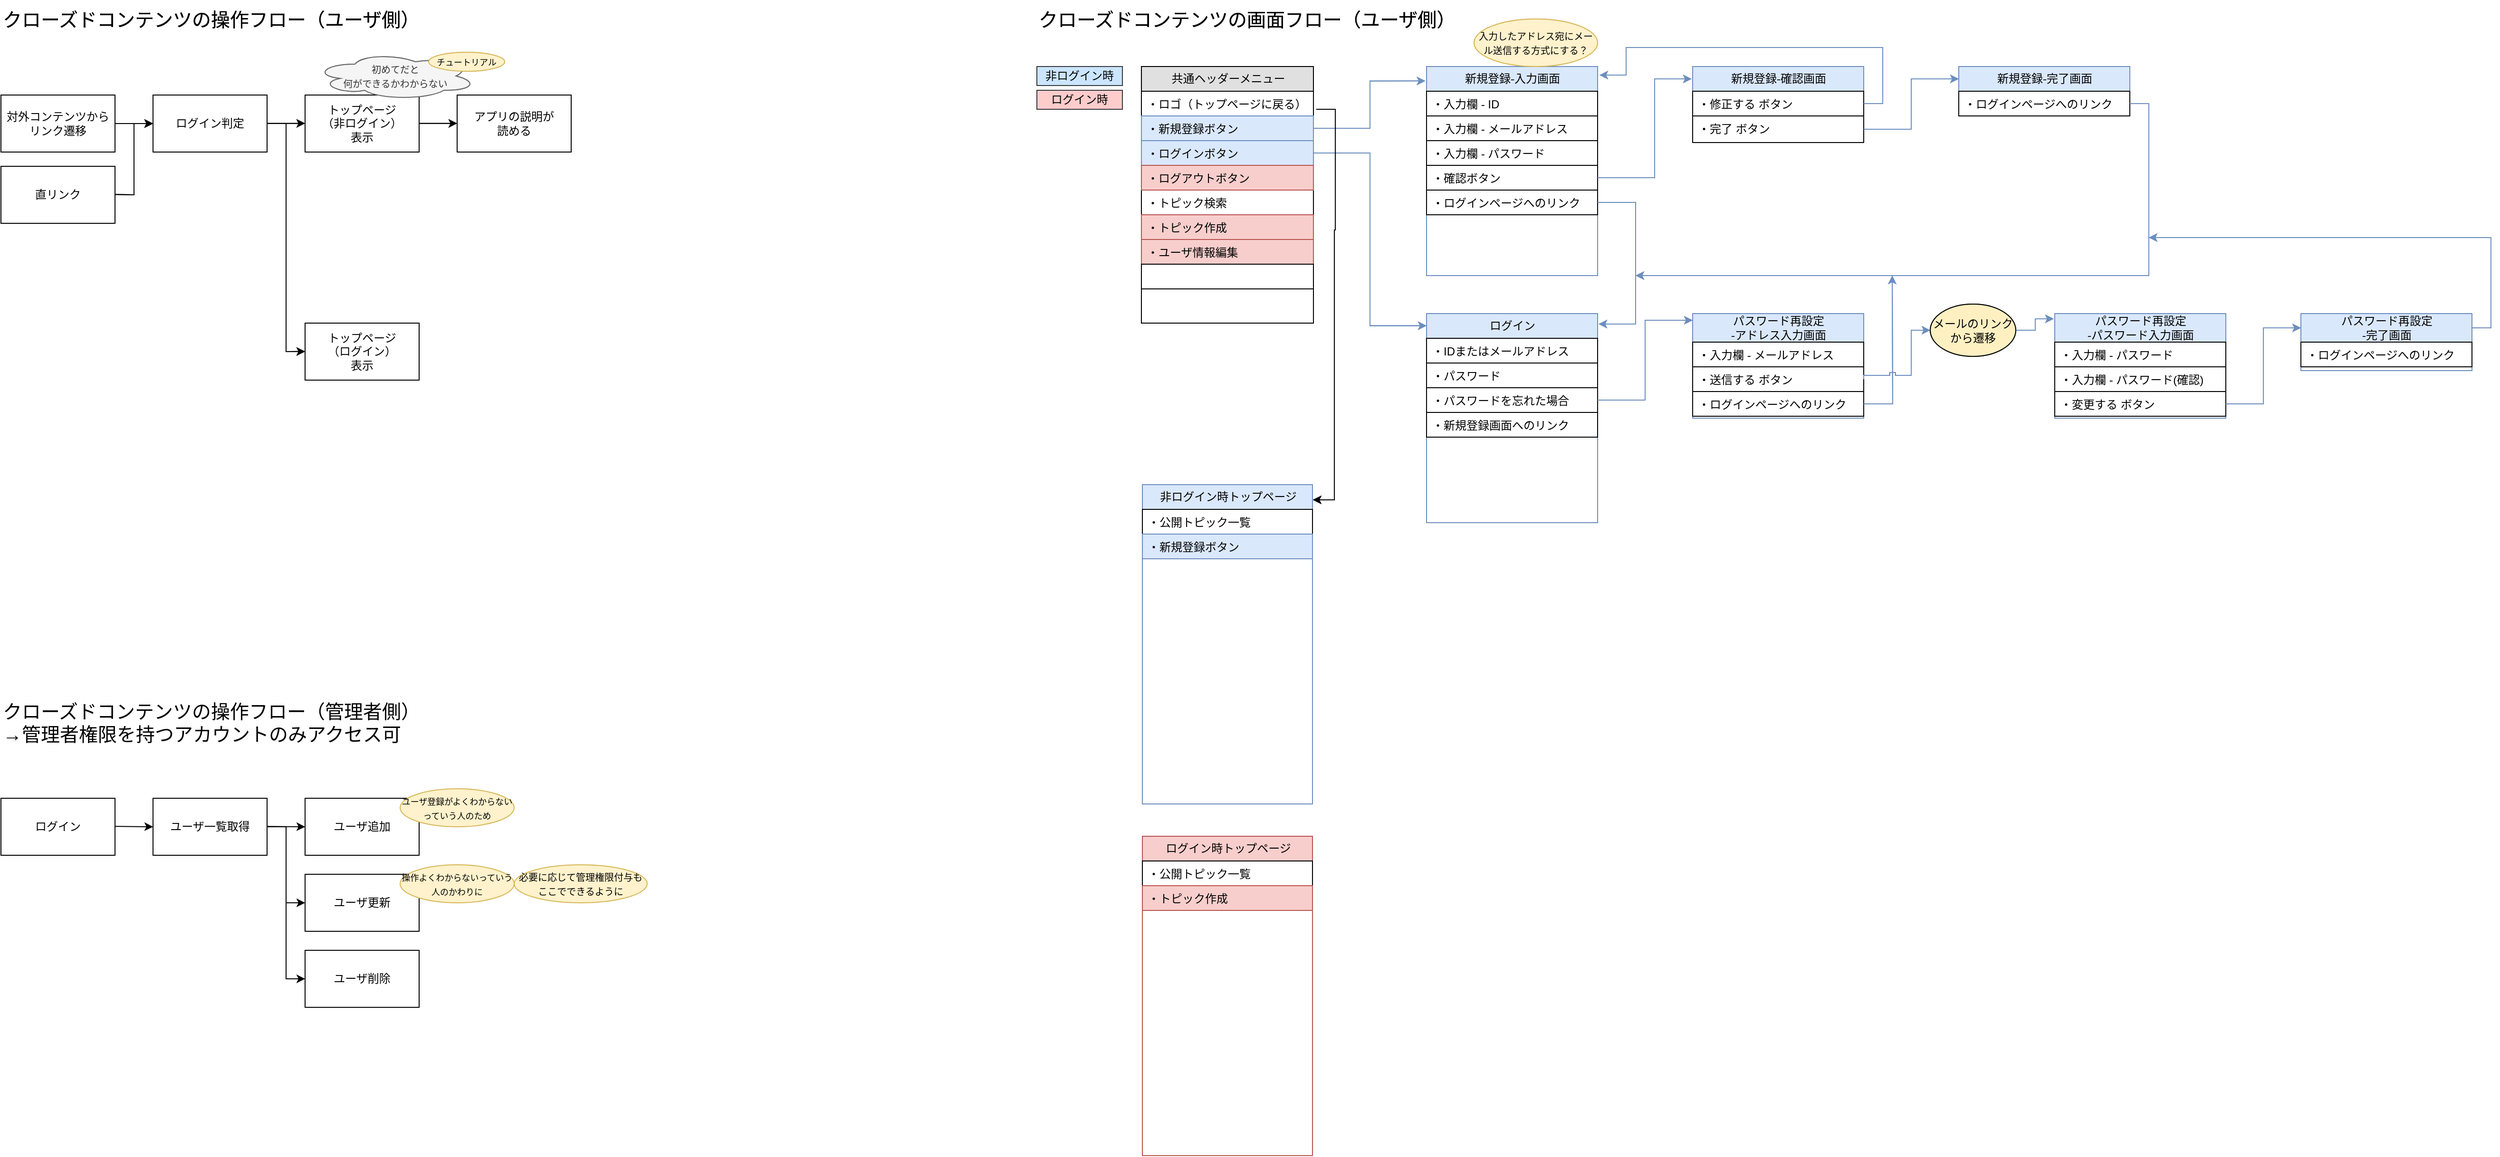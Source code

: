 <mxfile>
    <diagram name="Page-1" id="b520641d-4fe3-3701-9064-5fc419738815">
        <mxGraphModel dx="1559" dy="789" grid="1" gridSize="10" guides="1" tooltips="1" connect="1" arrows="1" fold="1" page="1" pageScale="1" pageWidth="1100" pageHeight="850" background="none" math="0" shadow="0">
            <root>
                <mxCell id="0"/>
                <mxCell id="1" parent="0"/>
                <mxCell id="164" value="共通ヘッダーメニュー" style="swimlane;html=1;fontStyle=0;childLayout=stackLayout;horizontal=1;startSize=26;fillColor=#e0e0e0;horizontalStack=0;resizeParent=1;resizeLast=0;collapsible=1;marginBottom=0;swimlaneFillColor=#ffffff;align=center;rounded=0;shadow=0;comic=0;labelBackgroundColor=none;strokeWidth=1;fontFamily=Verdana;fontSize=12" vertex="1" parent="1">
                    <mxGeometry x="1230" y="110" width="181" height="270" as="geometry"/>
                </mxCell>
                <mxCell id="165" value="・ロゴ（トップページに戻る）" style="text;html=1;strokeColor=default;fillColor=none;spacingLeft=4;spacingRight=4;whiteSpace=wrap;overflow=hidden;rotatable=0;points=[[0,0.5],[1,0.5]];portConstraint=eastwest;" vertex="1" parent="164">
                    <mxGeometry y="26" width="181" height="26" as="geometry"/>
                </mxCell>
                <mxCell id="166" value="・新規登録ボタン" style="text;html=1;strokeColor=#6c8ebf;fillColor=#dae8fc;spacingLeft=4;spacingRight=4;whiteSpace=wrap;overflow=hidden;rotatable=0;points=[[0,0.5],[1,0.5]];portConstraint=eastwest;" vertex="1" parent="164">
                    <mxGeometry y="52" width="181" height="26" as="geometry"/>
                </mxCell>
                <mxCell id="167" value="・ログインボタン" style="text;html=1;strokeColor=#6c8ebf;fillColor=#dae8fc;spacingLeft=4;spacingRight=4;whiteSpace=wrap;overflow=hidden;rotatable=0;points=[[0,0.5],[1,0.5]];portConstraint=eastwest;" vertex="1" parent="164">
                    <mxGeometry y="78" width="181" height="26" as="geometry"/>
                </mxCell>
                <mxCell id="168" value="・ログアウトボタン" style="text;html=1;strokeColor=#b85450;fillColor=#f8cecc;spacingLeft=4;spacingRight=4;whiteSpace=wrap;overflow=hidden;rotatable=0;points=[[0,0.5],[1,0.5]];portConstraint=eastwest;" vertex="1" parent="164">
                    <mxGeometry y="104" width="181" height="26" as="geometry"/>
                </mxCell>
                <mxCell id="169" value="・トピック検索" style="text;html=1;spacingLeft=4;spacingRight=4;whiteSpace=wrap;overflow=hidden;rotatable=0;points=[[0,0.5],[1,0.5]];portConstraint=eastwest;" vertex="1" parent="164">
                    <mxGeometry y="130" width="181" height="26" as="geometry"/>
                </mxCell>
                <mxCell id="170" value="・トピック作成" style="text;html=1;strokeColor=#b85450;fillColor=#f8cecc;spacingLeft=4;spacingRight=4;whiteSpace=wrap;overflow=hidden;rotatable=0;points=[[0,0.5],[1,0.5]];portConstraint=eastwest;" vertex="1" parent="164">
                    <mxGeometry y="156" width="181" height="26" as="geometry"/>
                </mxCell>
                <mxCell id="171" value="・ユーザ情報編集" style="text;html=1;strokeColor=#b85450;fillColor=#f8cecc;spacingLeft=4;spacingRight=4;whiteSpace=wrap;overflow=hidden;rotatable=0;points=[[0,0.5],[1,0.5]];portConstraint=eastwest;" vertex="1" parent="164">
                    <mxGeometry y="182" width="181" height="26" as="geometry"/>
                </mxCell>
                <mxCell id="172" value="" style="text;html=1;strokeColor=default;fillColor=none;spacingLeft=4;spacingRight=4;whiteSpace=wrap;overflow=hidden;rotatable=0;points=[[0,0.5],[1,0.5]];portConstraint=eastwest;" vertex="1" parent="164">
                    <mxGeometry y="208" width="181" height="26" as="geometry"/>
                </mxCell>
                <mxCell id="173" value="&lt;font style=&quot;font-size: 20px;&quot;&gt;クローズドコンテンツの画面フロー（ユーザ側）&lt;/font&gt;" style="text;html=1;align=left;verticalAlign=middle;resizable=0;points=[];autosize=1;strokeColor=none;fillColor=none;" vertex="1" parent="1">
                    <mxGeometry x="1120" y="40" width="460" height="40" as="geometry"/>
                </mxCell>
                <mxCell id="174" value="非ログイン時" style="whiteSpace=wrap;html=1;fillColor=#cce5ff;strokeColor=#36393d;" vertex="1" parent="1">
                    <mxGeometry x="1120" y="110" width="90" height="20" as="geometry"/>
                </mxCell>
                <mxCell id="175" value="ログイン時" style="whiteSpace=wrap;html=1;fillColor=#ffcccc;strokeColor=#36393d;" vertex="1" parent="1">
                    <mxGeometry x="1120" y="135" width="90" height="20" as="geometry"/>
                </mxCell>
                <mxCell id="176" value="非ログイン時トップページ" style="swimlane;html=1;fontStyle=0;childLayout=stackLayout;horizontal=1;startSize=26;fillColor=#dae8fc;horizontalStack=0;resizeParent=1;resizeLast=0;collapsible=1;marginBottom=0;swimlaneFillColor=#ffffff;align=center;rounded=0;shadow=0;comic=0;labelBackgroundColor=none;strokeWidth=1;fontFamily=Verdana;fontSize=12;swimlaneLine=1;glass=0;strokeColor=#6c8ebf;" vertex="1" parent="1">
                    <mxGeometry x="1231" y="550" width="179" height="336" as="geometry">
                        <mxRectangle x="131" y="1840" width="110" height="30" as="alternateBounds"/>
                    </mxGeometry>
                </mxCell>
                <mxCell id="177" value="&lt;font style=&quot;font-size: 12px;&quot;&gt;・公開トピック一覧&lt;/font&gt;" style="text;html=1;strokeColor=default;fillColor=none;spacingLeft=4;spacingRight=4;whiteSpace=wrap;overflow=hidden;rotatable=0;points=[[0,0.5],[1,0.5]];portConstraint=eastwest;" vertex="1" parent="176">
                    <mxGeometry y="26" width="179" height="26" as="geometry"/>
                </mxCell>
                <mxCell id="178" value="・新規登録ボタン" style="text;html=1;strokeColor=#6c8ebf;fillColor=#dae8fc;spacingLeft=4;spacingRight=4;whiteSpace=wrap;overflow=hidden;rotatable=0;points=[[0,0.5],[1,0.5]];portConstraint=eastwest;" vertex="1" parent="176">
                    <mxGeometry y="52" width="179" height="26" as="geometry"/>
                </mxCell>
                <mxCell id="179" value="ログイン" style="swimlane;html=1;fontStyle=0;childLayout=stackLayout;horizontal=1;startSize=26;fillColor=#dae8fc;horizontalStack=0;resizeParent=1;resizeLast=0;collapsible=1;marginBottom=0;swimlaneFillColor=#ffffff;align=center;rounded=0;shadow=0;comic=0;labelBackgroundColor=none;strokeWidth=1;fontFamily=Verdana;fontSize=12;strokeColor=#6c8ebf;" vertex="1" parent="1">
                    <mxGeometry x="1530" y="370" width="180" height="220" as="geometry"/>
                </mxCell>
                <mxCell id="180" value="・IDまたはメールアドレス" style="text;html=1;strokeColor=default;fillColor=none;spacingLeft=4;spacingRight=4;whiteSpace=wrap;overflow=hidden;rotatable=0;points=[[0,0.5],[1,0.5]];portConstraint=eastwest;" vertex="1" parent="179">
                    <mxGeometry y="26" width="180" height="26" as="geometry"/>
                </mxCell>
                <mxCell id="181" value="・パスワード" style="text;html=1;strokeColor=default;fillColor=none;spacingLeft=4;spacingRight=4;whiteSpace=wrap;overflow=hidden;rotatable=0;points=[[0,0.5],[1,0.5]];portConstraint=eastwest;" vertex="1" parent="179">
                    <mxGeometry y="52" width="180" height="26" as="geometry"/>
                </mxCell>
                <mxCell id="182" value="・パスワードを忘れた場合" style="text;html=1;strokeColor=default;fillColor=none;spacingLeft=4;spacingRight=4;whiteSpace=wrap;overflow=hidden;rotatable=0;points=[[0,0.5],[1,0.5]];portConstraint=eastwest;" vertex="1" parent="179">
                    <mxGeometry y="78" width="180" height="26" as="geometry"/>
                </mxCell>
                <mxCell id="183" value="・新規登録画面へのリンク" style="text;html=1;strokeColor=default;fillColor=none;spacingLeft=4;spacingRight=4;whiteSpace=wrap;overflow=hidden;rotatable=0;points=[[0,0.5],[1,0.5]];portConstraint=eastwest;" vertex="1" parent="179">
                    <mxGeometry y="104" width="180" height="26" as="geometry"/>
                </mxCell>
                <mxCell id="184" value="新規登録-入力画面" style="swimlane;html=1;fontStyle=0;childLayout=stackLayout;horizontal=1;startSize=26;fillColor=#dae8fc;horizontalStack=0;resizeParent=1;resizeLast=0;collapsible=1;marginBottom=0;swimlaneFillColor=#ffffff;align=center;rounded=0;shadow=0;comic=0;labelBackgroundColor=none;strokeWidth=1;fontFamily=Verdana;fontSize=12;strokeColor=#6c8ebf;" vertex="1" parent="1">
                    <mxGeometry x="1530" y="110" width="180" height="220" as="geometry">
                        <mxRectangle x="1520" y="100" width="90" height="30" as="alternateBounds"/>
                    </mxGeometry>
                </mxCell>
                <mxCell id="185" value="・入力欄 - ID" style="text;html=1;strokeColor=default;fillColor=none;spacingLeft=4;spacingRight=4;whiteSpace=wrap;overflow=hidden;rotatable=0;points=[[0,0.5],[1,0.5]];portConstraint=eastwest;" vertex="1" parent="184">
                    <mxGeometry y="26" width="180" height="26" as="geometry"/>
                </mxCell>
                <mxCell id="186" value="・入力欄 -&amp;nbsp;メールアドレス" style="text;html=1;strokeColor=default;fillColor=none;spacingLeft=4;spacingRight=4;whiteSpace=wrap;overflow=hidden;rotatable=0;points=[[0,0.5],[1,0.5]];portConstraint=eastwest;" vertex="1" parent="184">
                    <mxGeometry y="52" width="180" height="26" as="geometry"/>
                </mxCell>
                <mxCell id="187" value="・入力欄 -&amp;nbsp;パスワード" style="text;html=1;strokeColor=default;fillColor=none;spacingLeft=4;spacingRight=4;whiteSpace=wrap;overflow=hidden;rotatable=0;points=[[0,0.5],[1,0.5]];portConstraint=eastwest;" vertex="1" parent="184">
                    <mxGeometry y="78" width="180" height="26" as="geometry"/>
                </mxCell>
                <mxCell id="188" value="・確認ボタン" style="text;html=1;strokeColor=default;fillColor=none;spacingLeft=4;spacingRight=4;whiteSpace=wrap;overflow=hidden;rotatable=0;points=[[0,0.5],[1,0.5]];portConstraint=eastwest;" vertex="1" parent="184">
                    <mxGeometry y="104" width="180" height="26" as="geometry"/>
                </mxCell>
                <mxCell id="189" value="・ログインページへのリンク" style="text;html=1;strokeColor=default;fillColor=none;spacingLeft=4;spacingRight=4;whiteSpace=wrap;overflow=hidden;rotatable=0;points=[[0,0.5],[1,0.5]];portConstraint=eastwest;" vertex="1" parent="184">
                    <mxGeometry y="130" width="180" height="26" as="geometry"/>
                </mxCell>
                <mxCell id="190" style="edgeStyle=orthogonalEdgeStyle;rounded=0;orthogonalLoop=1;jettySize=auto;html=1;exitX=1;exitY=0.5;exitDx=0;exitDy=0;entryX=-0.007;entryY=0.069;entryDx=0;entryDy=0;entryPerimeter=0;fillColor=#dae8fc;strokeColor=#6c8ebf;" edge="1" parent="1" source="166" target="184">
                    <mxGeometry relative="1" as="geometry"/>
                </mxCell>
                <mxCell id="191" style="edgeStyle=orthogonalEdgeStyle;rounded=0;orthogonalLoop=1;jettySize=auto;html=1;exitX=1;exitY=0.5;exitDx=0;exitDy=0;entryX=0;entryY=0.058;entryDx=0;entryDy=0;entryPerimeter=0;fillColor=#dae8fc;strokeColor=#6c8ebf;" edge="1" parent="1" source="167" target="179">
                    <mxGeometry relative="1" as="geometry"/>
                </mxCell>
                <mxCell id="192" value="&lt;font style=&quot;font-size: 20px;&quot;&gt;クローズドコンテンツの操作フロー（ユーザ側）&lt;/font&gt;" style="text;html=1;align=left;verticalAlign=middle;resizable=0;points=[];autosize=1;strokeColor=none;fillColor=none;" vertex="1" parent="1">
                    <mxGeometry x="30" y="40" width="460" height="40" as="geometry"/>
                </mxCell>
                <mxCell id="193" value="対外コンテンツからリンク遷移" style="whiteSpace=wrap;html=1;" vertex="1" parent="1">
                    <mxGeometry x="30" y="140" width="120" height="60" as="geometry"/>
                </mxCell>
                <mxCell id="194" value="" style="edgeStyle=none;orthogonalLoop=1;jettySize=auto;html=1;rounded=0;" edge="1" parent="1">
                    <mxGeometry width="100" relative="1" as="geometry">
                        <mxPoint x="150" y="170" as="sourcePoint"/>
                        <mxPoint x="190" y="170" as="targetPoint"/>
                        <Array as="points"/>
                    </mxGeometry>
                </mxCell>
                <mxCell id="195" value="ログイン判定" style="whiteSpace=wrap;html=1;" vertex="1" parent="1">
                    <mxGeometry x="190" y="140" width="120" height="60" as="geometry"/>
                </mxCell>
                <mxCell id="196" value="&lt;font style=&quot;font-size: 20px;&quot;&gt;クローズドコンテンツの操作フロー（管理者側）&lt;br&gt;→管理者権限を持つアカウントのみアクセス可&lt;br&gt;&lt;/font&gt;" style="text;html=1;align=left;verticalAlign=middle;resizable=0;points=[];autosize=1;strokeColor=none;fillColor=none;" vertex="1" parent="1">
                    <mxGeometry x="30" y="770" width="460" height="60" as="geometry"/>
                </mxCell>
                <mxCell id="197" value="ログイン" style="whiteSpace=wrap;html=1;" vertex="1" parent="1">
                    <mxGeometry x="30" y="880" width="120" height="60" as="geometry"/>
                </mxCell>
                <mxCell id="198" value="" style="edgeStyle=none;orthogonalLoop=1;jettySize=auto;html=1;rounded=0;" edge="1" parent="1">
                    <mxGeometry width="100" relative="1" as="geometry">
                        <mxPoint x="150" y="909.62" as="sourcePoint"/>
                        <mxPoint x="190" y="910" as="targetPoint"/>
                        <Array as="points"/>
                    </mxGeometry>
                </mxCell>
                <mxCell id="199" value="ユーザ一覧取得" style="whiteSpace=wrap;html=1;" vertex="1" parent="1">
                    <mxGeometry x="190" y="880" width="120" height="60" as="geometry"/>
                </mxCell>
                <mxCell id="200" value="直リンク" style="whiteSpace=wrap;html=1;" vertex="1" parent="1">
                    <mxGeometry x="30" y="215" width="120" height="60" as="geometry"/>
                </mxCell>
                <mxCell id="201" value="" style="edgeStyle=none;orthogonalLoop=1;jettySize=auto;html=1;rounded=0;entryX=0;entryY=0.5;entryDx=0;entryDy=0;" edge="1" parent="1" target="195">
                    <mxGeometry width="100" relative="1" as="geometry">
                        <mxPoint x="150" y="244.62" as="sourcePoint"/>
                        <mxPoint x="190" y="245" as="targetPoint"/>
                        <Array as="points">
                            <mxPoint x="170" y="245"/>
                            <mxPoint x="170" y="170"/>
                        </Array>
                    </mxGeometry>
                </mxCell>
                <mxCell id="202" value="トップページ&lt;br&gt;（非ログイン）&lt;br&gt;表示" style="whiteSpace=wrap;html=1;" vertex="1" parent="1">
                    <mxGeometry x="350" y="140" width="120" height="60" as="geometry"/>
                </mxCell>
                <mxCell id="203" value="&lt;font style=&quot;font-size: 10px;&quot;&gt;初めてだと&lt;br&gt;何ができるかわからない&lt;br&gt;&lt;/font&gt;" style="ellipse;shape=cloud;whiteSpace=wrap;html=1;fillColor=#f5f5f5;fontColor=#333333;strokeColor=#666666;" vertex="1" parent="1">
                    <mxGeometry x="360" y="95" width="170" height="50" as="geometry"/>
                </mxCell>
                <mxCell id="204" value="&lt;font style=&quot;font-size: 9px;&quot;&gt;チュートリアル&lt;/font&gt;" style="ellipse;whiteSpace=wrap;html=1;fillColor=#fff2cc;strokeColor=#d6b656;" vertex="1" parent="1">
                    <mxGeometry x="480" y="95" width="80" height="20" as="geometry"/>
                </mxCell>
                <mxCell id="205" value="" style="edgeStyle=none;orthogonalLoop=1;jettySize=auto;html=1;rounded=0;" edge="1" parent="1">
                    <mxGeometry width="100" relative="1" as="geometry">
                        <mxPoint x="310" y="169.86" as="sourcePoint"/>
                        <mxPoint x="350" y="169.86" as="targetPoint"/>
                        <Array as="points"/>
                    </mxGeometry>
                </mxCell>
                <mxCell id="206" value="トップページ&lt;br style=&quot;border-color: var(--border-color);&quot;&gt;（ログイン）&lt;br style=&quot;border-color: var(--border-color);&quot;&gt;表示" style="whiteSpace=wrap;html=1;" vertex="1" parent="1">
                    <mxGeometry x="350" y="380" width="120" height="60" as="geometry"/>
                </mxCell>
                <mxCell id="207" value="" style="edgeStyle=none;orthogonalLoop=1;jettySize=auto;html=1;rounded=0;" edge="1" parent="1">
                    <mxGeometry width="100" relative="1" as="geometry">
                        <mxPoint x="310" y="170" as="sourcePoint"/>
                        <mxPoint x="350" y="409.86" as="targetPoint"/>
                        <Array as="points">
                            <mxPoint x="330" y="170"/>
                            <mxPoint x="330" y="410"/>
                        </Array>
                    </mxGeometry>
                </mxCell>
                <mxCell id="208" value="アプリの説明が&lt;br&gt;読める" style="whiteSpace=wrap;html=1;" vertex="1" parent="1">
                    <mxGeometry x="510" y="140" width="120" height="60" as="geometry"/>
                </mxCell>
                <mxCell id="209" value="" style="edgeStyle=none;orthogonalLoop=1;jettySize=auto;html=1;rounded=0;" edge="1" parent="1">
                    <mxGeometry width="100" relative="1" as="geometry">
                        <mxPoint x="470" y="169.86" as="sourcePoint"/>
                        <mxPoint x="510" y="169.86" as="targetPoint"/>
                        <Array as="points"/>
                    </mxGeometry>
                </mxCell>
                <mxCell id="210" value="ログイン時トップページ" style="swimlane;html=1;fontStyle=0;childLayout=stackLayout;horizontal=1;startSize=26;fillColor=#f8cecc;horizontalStack=0;resizeParent=1;resizeLast=0;collapsible=1;marginBottom=0;swimlaneFillColor=#ffffff;align=center;rounded=0;shadow=0;comic=0;labelBackgroundColor=none;strokeWidth=1;fontFamily=Verdana;fontSize=12;swimlaneLine=1;glass=0;strokeColor=#b85450;" vertex="1" parent="1">
                    <mxGeometry x="1231" y="920" width="179" height="336" as="geometry">
                        <mxRectangle x="131" y="1840" width="110" height="30" as="alternateBounds"/>
                    </mxGeometry>
                </mxCell>
                <mxCell id="211" value="&lt;font style=&quot;font-size: 12px;&quot;&gt;・公開トピック一覧&lt;/font&gt;" style="text;html=1;strokeColor=default;fillColor=none;spacingLeft=4;spacingRight=4;whiteSpace=wrap;overflow=hidden;rotatable=0;points=[[0,0.5],[1,0.5]];portConstraint=eastwest;" vertex="1" parent="210">
                    <mxGeometry y="26" width="179" height="26" as="geometry"/>
                </mxCell>
                <mxCell id="212" value="&lt;font style=&quot;font-size: 12px;&quot;&gt;・トピック作成&lt;/font&gt;" style="text;html=1;strokeColor=#b85450;fillColor=#f8cecc;spacingLeft=4;spacingRight=4;whiteSpace=wrap;overflow=hidden;rotatable=0;points=[[0,0.5],[1,0.5]];portConstraint=eastwest;" vertex="1" parent="210">
                    <mxGeometry y="52" width="179" height="26" as="geometry"/>
                </mxCell>
                <mxCell id="213" style="edgeStyle=orthogonalEdgeStyle;rounded=0;orthogonalLoop=1;jettySize=auto;html=1;exitX=1;exitY=0.5;exitDx=0;exitDy=0;entryX=1.002;entryY=0.047;entryDx=0;entryDy=0;entryPerimeter=0;" edge="1" parent="1" target="176">
                    <mxGeometry relative="1" as="geometry">
                        <mxPoint x="1411.001" y="575.824" as="targetPoint"/>
                        <Array as="points">
                            <mxPoint x="1434" y="155"/>
                            <mxPoint x="1434" y="282"/>
                            <mxPoint x="1433" y="282"/>
                            <mxPoint x="1433" y="566"/>
                            <mxPoint x="1410" y="566"/>
                        </Array>
                        <mxPoint x="1413.97" y="155" as="sourcePoint"/>
                    </mxGeometry>
                </mxCell>
                <mxCell id="214" value="" style="edgeStyle=none;orthogonalLoop=1;jettySize=auto;html=1;rounded=0;" edge="1" parent="1">
                    <mxGeometry width="100" relative="1" as="geometry">
                        <mxPoint x="310" y="909.62" as="sourcePoint"/>
                        <mxPoint x="350" y="910" as="targetPoint"/>
                        <Array as="points"/>
                    </mxGeometry>
                </mxCell>
                <mxCell id="215" value="ユーザ追加" style="whiteSpace=wrap;html=1;" vertex="1" parent="1">
                    <mxGeometry x="350" y="880" width="120" height="60" as="geometry"/>
                </mxCell>
                <mxCell id="216" value="" style="edgeStyle=none;orthogonalLoop=1;jettySize=auto;html=1;rounded=0;exitX=1;exitY=0.5;exitDx=0;exitDy=0;" edge="1" parent="1" source="199">
                    <mxGeometry width="100" relative="1" as="geometry">
                        <mxPoint x="310" y="989.62" as="sourcePoint"/>
                        <mxPoint x="350" y="990" as="targetPoint"/>
                        <Array as="points">
                            <mxPoint x="330" y="910"/>
                            <mxPoint x="330" y="990"/>
                        </Array>
                    </mxGeometry>
                </mxCell>
                <mxCell id="217" value="ユーザ更新" style="whiteSpace=wrap;html=1;" vertex="1" parent="1">
                    <mxGeometry x="350" y="960" width="120" height="60" as="geometry"/>
                </mxCell>
                <mxCell id="218" value="" style="edgeStyle=none;orthogonalLoop=1;jettySize=auto;html=1;rounded=0;exitX=1;exitY=0.5;exitDx=0;exitDy=0;" edge="1" parent="1" source="199">
                    <mxGeometry width="100" relative="1" as="geometry">
                        <mxPoint x="310" y="990" as="sourcePoint"/>
                        <mxPoint x="350" y="1070" as="targetPoint"/>
                        <Array as="points">
                            <mxPoint x="330" y="910"/>
                            <mxPoint x="330" y="1070"/>
                        </Array>
                    </mxGeometry>
                </mxCell>
                <mxCell id="219" value="ユーザ削除" style="whiteSpace=wrap;html=1;" vertex="1" parent="1">
                    <mxGeometry x="350" y="1040" width="120" height="60" as="geometry"/>
                </mxCell>
                <mxCell id="220" value="&lt;font style=&quot;font-size: 9px;&quot;&gt;ユーザ登録がよくわからないっていう人のため&lt;/font&gt;" style="ellipse;whiteSpace=wrap;html=1;fillColor=#fff2cc;strokeColor=#d6b656;" vertex="1" parent="1">
                    <mxGeometry x="450" y="870" width="120" height="40" as="geometry"/>
                </mxCell>
                <mxCell id="221" value="&lt;font size=&quot;1&quot;&gt;必要に応じて管理権限付与もここでできるように&lt;/font&gt;" style="ellipse;whiteSpace=wrap;html=1;fillColor=#fff2cc;strokeColor=#d6b656;" vertex="1" parent="1">
                    <mxGeometry x="570" y="950" width="140" height="40" as="geometry"/>
                </mxCell>
                <mxCell id="222" style="edgeStyle=orthogonalEdgeStyle;rounded=0;orthogonalLoop=1;jettySize=auto;html=1;exitX=1;exitY=0.5;exitDx=0;exitDy=0;fillColor=#dae8fc;strokeColor=#6c8ebf;entryX=1.006;entryY=0.05;entryDx=0;entryDy=0;entryPerimeter=0;" edge="1" parent="1" source="189" target="179">
                    <mxGeometry relative="1" as="geometry">
                        <mxPoint x="1710" y="230" as="sourcePoint"/>
                        <mxPoint x="1760" y="330" as="targetPoint"/>
                        <Array as="points">
                            <mxPoint x="1750" y="253"/>
                            <mxPoint x="1750" y="381"/>
                        </Array>
                    </mxGeometry>
                </mxCell>
                <mxCell id="223" value="新規登録-確認画面" style="swimlane;html=1;fontStyle=0;childLayout=stackLayout;horizontal=1;startSize=26;fillColor=#dae8fc;horizontalStack=0;resizeParent=1;resizeLast=0;collapsible=1;marginBottom=0;swimlaneFillColor=#ffffff;align=center;rounded=0;shadow=0;comic=0;labelBackgroundColor=none;strokeWidth=1;fontFamily=Verdana;fontSize=12;strokeColor=#6c8ebf;" vertex="1" parent="1">
                    <mxGeometry x="1810" y="110" width="180" height="80" as="geometry">
                        <mxRectangle x="1520" y="100" width="90" height="30" as="alternateBounds"/>
                    </mxGeometry>
                </mxCell>
                <mxCell id="224" value="・修正する ボタン" style="text;html=1;strokeColor=default;fillColor=none;spacingLeft=4;spacingRight=4;whiteSpace=wrap;overflow=hidden;rotatable=0;points=[[0,0.5],[1,0.5]];portConstraint=eastwest;" vertex="1" parent="223">
                    <mxGeometry y="26" width="180" height="26" as="geometry"/>
                </mxCell>
                <mxCell id="225" value="・完了 ボタン" style="text;html=1;strokeColor=default;fillColor=none;spacingLeft=4;spacingRight=4;whiteSpace=wrap;overflow=hidden;rotatable=0;points=[[0,0.5],[1,0.5]];portConstraint=eastwest;" vertex="1" parent="223">
                    <mxGeometry y="52" width="180" height="28" as="geometry"/>
                </mxCell>
                <mxCell id="226" value="&lt;font size=&quot;1&quot;&gt;入力したアドレス宛にメール送信する方式にする？&lt;/font&gt;" style="ellipse;whiteSpace=wrap;html=1;fillColor=#fff2cc;strokeColor=#d6b656;" vertex="1" parent="1">
                    <mxGeometry x="1580" y="60" width="130" height="50" as="geometry"/>
                </mxCell>
                <mxCell id="227" value="新規登録-完了画面" style="swimlane;html=1;fontStyle=0;childLayout=stackLayout;horizontal=1;startSize=26;fillColor=#dae8fc;horizontalStack=0;resizeParent=1;resizeLast=0;collapsible=1;marginBottom=0;swimlaneFillColor=#ffffff;align=center;rounded=0;shadow=0;comic=0;labelBackgroundColor=none;strokeWidth=1;fontFamily=Verdana;fontSize=12;strokeColor=#6c8ebf;" vertex="1" parent="1">
                    <mxGeometry x="2090" y="110" width="180" height="52" as="geometry">
                        <mxRectangle x="1520" y="100" width="90" height="30" as="alternateBounds"/>
                    </mxGeometry>
                </mxCell>
                <mxCell id="228" value="・ログインページへのリンク" style="text;html=1;strokeColor=default;fillColor=none;spacingLeft=4;spacingRight=4;whiteSpace=wrap;overflow=hidden;rotatable=0;points=[[0,0.5],[1,0.5]];portConstraint=eastwest;" vertex="1" parent="227">
                    <mxGeometry y="26" width="180" height="26" as="geometry"/>
                </mxCell>
                <mxCell id="229" style="edgeStyle=orthogonalEdgeStyle;rounded=0;orthogonalLoop=1;jettySize=auto;html=1;exitX=1;exitY=0.5;exitDx=0;exitDy=0;entryX=-0.006;entryY=0.163;entryDx=0;entryDy=0;entryPerimeter=0;fillColor=#dae8fc;strokeColor=#6c8ebf;" edge="1" parent="1" source="188" target="223">
                    <mxGeometry relative="1" as="geometry">
                        <mxPoint x="1720" y="230" as="sourcePoint"/>
                        <mxPoint x="1722" y="361" as="targetPoint"/>
                        <Array as="points">
                            <mxPoint x="1770" y="227"/>
                            <mxPoint x="1770" y="123"/>
                        </Array>
                    </mxGeometry>
                </mxCell>
                <mxCell id="230" style="edgeStyle=orthogonalEdgeStyle;rounded=0;orthogonalLoop=1;jettySize=auto;html=1;exitX=1;exitY=0.5;exitDx=0;exitDy=0;entryX=0;entryY=0.25;entryDx=0;entryDy=0;fillColor=#dae8fc;strokeColor=#6c8ebf;" edge="1" parent="1" source="225" target="227">
                    <mxGeometry relative="1" as="geometry">
                        <mxPoint x="1980" y="239" as="sourcePoint"/>
                        <mxPoint x="2079" y="135" as="targetPoint"/>
                    </mxGeometry>
                </mxCell>
                <mxCell id="231" style="edgeStyle=orthogonalEdgeStyle;rounded=0;orthogonalLoop=1;jettySize=auto;html=1;fillColor=#dae8fc;strokeColor=#6c8ebf;exitX=1;exitY=0.5;exitDx=0;exitDy=0;entryX=1.011;entryY=0.041;entryDx=0;entryDy=0;entryPerimeter=0;" edge="1" parent="1" source="224" target="184">
                    <mxGeometry relative="1" as="geometry">
                        <mxPoint x="2010" y="140" as="sourcePoint"/>
                        <mxPoint x="1740" y="70" as="targetPoint"/>
                        <Array as="points">
                            <mxPoint x="2010" y="149"/>
                            <mxPoint x="2010" y="90"/>
                            <mxPoint x="1740" y="90"/>
                            <mxPoint x="1740" y="119"/>
                        </Array>
                    </mxGeometry>
                </mxCell>
                <mxCell id="232" value="" style="edgeStyle=orthogonalEdgeStyle;rounded=0;orthogonalLoop=1;jettySize=auto;html=1;exitX=1;exitY=0.5;exitDx=0;exitDy=0;fillColor=#dae8fc;strokeColor=#6c8ebf;" edge="1" parent="1" source="228">
                    <mxGeometry relative="1" as="geometry">
                        <mxPoint x="2270" y="149" as="sourcePoint"/>
                        <mxPoint x="1750" y="330" as="targetPoint"/>
                        <Array as="points">
                            <mxPoint x="2290" y="149"/>
                            <mxPoint x="2290" y="330"/>
                        </Array>
                    </mxGeometry>
                </mxCell>
                <mxCell id="233" value="パスワード再設定&lt;br&gt;-アドレス入力画面" style="swimlane;html=1;fontStyle=0;childLayout=stackLayout;horizontal=1;startSize=30;fillColor=#dae8fc;horizontalStack=0;resizeParent=1;resizeLast=0;collapsible=1;marginBottom=0;swimlaneFillColor=#ffffff;align=center;rounded=0;shadow=0;comic=0;labelBackgroundColor=none;strokeWidth=1;fontFamily=Verdana;fontSize=12;strokeColor=#6c8ebf;" vertex="1" parent="1">
                    <mxGeometry x="1810" y="370" width="180" height="110" as="geometry"/>
                </mxCell>
                <mxCell id="234" value="・入力欄 -&amp;nbsp;メールアドレス" style="text;html=1;strokeColor=default;fillColor=none;spacingLeft=4;spacingRight=4;whiteSpace=wrap;overflow=hidden;rotatable=0;points=[[0,0.5],[1,0.5]];portConstraint=eastwest;" vertex="1" parent="233">
                    <mxGeometry y="30" width="180" height="26" as="geometry"/>
                </mxCell>
                <mxCell id="235" value="・送信する ボタン" style="text;html=1;strokeColor=default;fillColor=none;spacingLeft=4;spacingRight=4;whiteSpace=wrap;overflow=hidden;rotatable=0;points=[[0,0.5],[1,0.5]];portConstraint=eastwest;" vertex="1" parent="233">
                    <mxGeometry y="56" width="180" height="26" as="geometry"/>
                </mxCell>
                <mxCell id="236" value="・ログインページへのリンク" style="text;html=1;strokeColor=default;fillColor=none;spacingLeft=4;spacingRight=4;whiteSpace=wrap;overflow=hidden;rotatable=0;points=[[0,0.5],[1,0.5]];portConstraint=eastwest;" vertex="1" parent="233">
                    <mxGeometry y="82" width="180" height="26" as="geometry"/>
                </mxCell>
                <mxCell id="237" style="edgeStyle=orthogonalEdgeStyle;rounded=0;orthogonalLoop=1;jettySize=auto;html=1;exitX=1;exitY=0.5;exitDx=0;exitDy=0;fillColor=#dae8fc;strokeColor=#6c8ebf;" edge="1" parent="1" source="236">
                    <mxGeometry relative="1" as="geometry">
                        <mxPoint x="2000" y="490" as="sourcePoint"/>
                        <mxPoint x="2020" y="330" as="targetPoint"/>
                    </mxGeometry>
                </mxCell>
                <mxCell id="238" value="パスワード再設定&lt;br style=&quot;border-color: var(--border-color);&quot;&gt;-パスワード入力画面" style="swimlane;html=1;fontStyle=0;childLayout=stackLayout;horizontal=1;startSize=30;fillColor=#dae8fc;horizontalStack=0;resizeParent=1;resizeLast=0;collapsible=1;marginBottom=0;swimlaneFillColor=#ffffff;align=center;rounded=0;shadow=0;comic=0;labelBackgroundColor=none;strokeWidth=1;fontFamily=Verdana;fontSize=12;strokeColor=#6c8ebf;" vertex="1" parent="1">
                    <mxGeometry x="2191" y="370" width="180" height="110" as="geometry"/>
                </mxCell>
                <mxCell id="239" value="・入力欄 - パスワード" style="text;html=1;strokeColor=default;fillColor=none;spacingLeft=4;spacingRight=4;whiteSpace=wrap;overflow=hidden;rotatable=0;points=[[0,0.5],[1,0.5]];portConstraint=eastwest;" vertex="1" parent="238">
                    <mxGeometry y="30" width="180" height="26" as="geometry"/>
                </mxCell>
                <mxCell id="240" value="・入力欄 - パスワード(確認)" style="text;html=1;strokeColor=default;fillColor=none;spacingLeft=4;spacingRight=4;whiteSpace=wrap;overflow=hidden;rotatable=0;points=[[0,0.5],[1,0.5]];portConstraint=eastwest;" vertex="1" parent="238">
                    <mxGeometry y="56" width="180" height="26" as="geometry"/>
                </mxCell>
                <mxCell id="241" value="・変更する ボタン" style="text;html=1;strokeColor=default;fillColor=none;spacingLeft=4;spacingRight=4;whiteSpace=wrap;overflow=hidden;rotatable=0;points=[[0,0.5],[1,0.5]];portConstraint=eastwest;" vertex="1" parent="238">
                    <mxGeometry y="82" width="180" height="26" as="geometry"/>
                </mxCell>
                <mxCell id="242" style="edgeStyle=orthogonalEdgeStyle;rounded=0;orthogonalLoop=1;jettySize=auto;html=1;exitX=1;exitY=0.5;exitDx=0;exitDy=0;fillColor=#dae8fc;strokeColor=#6c8ebf;entryX=-0.006;entryY=0.05;entryDx=0;entryDy=0;entryPerimeter=0;jumpStyle=sharp;" edge="1" parent="1" source="244" target="238">
                    <mxGeometry relative="1" as="geometry">
                        <mxPoint x="2040" y="439.5" as="sourcePoint"/>
                        <mxPoint x="2070" y="308.5" as="targetPoint"/>
                    </mxGeometry>
                </mxCell>
                <mxCell id="243" value="" style="edgeStyle=orthogonalEdgeStyle;rounded=0;orthogonalLoop=1;jettySize=auto;html=1;exitX=1;exitY=0.5;exitDx=0;exitDy=0;fillColor=#dae8fc;strokeColor=#6c8ebf;entryX=0;entryY=0.5;entryDx=0;entryDy=0;jumpStyle=sharp;" edge="1" parent="1" source="235" target="244">
                    <mxGeometry relative="1" as="geometry">
                        <mxPoint x="1990" y="435" as="sourcePoint"/>
                        <mxPoint x="2209" y="381" as="targetPoint"/>
                        <Array as="points">
                            <mxPoint x="2040" y="435"/>
                            <mxPoint x="2040" y="388"/>
                        </Array>
                    </mxGeometry>
                </mxCell>
                <mxCell id="244" value="メールのリンクから遷移" style="ellipse;whiteSpace=wrap;html=1;fontSize=12;fillColor=#fff0c2;" vertex="1" parent="1">
                    <mxGeometry x="2060" y="360" width="90" height="55" as="geometry"/>
                </mxCell>
                <mxCell id="245" style="edgeStyle=orthogonalEdgeStyle;rounded=0;orthogonalLoop=1;jettySize=auto;html=1;exitX=1;exitY=0.5;exitDx=0;exitDy=0;fillColor=#dae8fc;strokeColor=#6c8ebf;entryX=0;entryY=0.064;entryDx=0;entryDy=0;entryPerimeter=0;" edge="1" parent="1" source="182" target="233">
                    <mxGeometry relative="1" as="geometry">
                        <mxPoint x="1740" y="450" as="sourcePoint"/>
                        <mxPoint x="1741" y="578" as="targetPoint"/>
                    </mxGeometry>
                </mxCell>
                <mxCell id="246" value="パスワード再設定&lt;br style=&quot;border-color: var(--border-color);&quot;&gt;-完了画面" style="swimlane;html=1;fontStyle=0;childLayout=stackLayout;horizontal=1;startSize=30;fillColor=#dae8fc;horizontalStack=0;resizeParent=1;resizeLast=0;collapsible=1;marginBottom=0;swimlaneFillColor=#ffffff;align=center;rounded=0;shadow=0;comic=0;labelBackgroundColor=none;strokeWidth=1;fontFamily=Verdana;fontSize=12;strokeColor=#6c8ebf;" vertex="1" parent="1">
                    <mxGeometry x="2450" y="370" width="180" height="60" as="geometry"/>
                </mxCell>
                <mxCell id="247" value="・ログインページへのリンク" style="text;html=1;strokeColor=default;fillColor=none;spacingLeft=4;spacingRight=4;whiteSpace=wrap;overflow=hidden;rotatable=0;points=[[0,0.5],[1,0.5]];portConstraint=eastwest;" vertex="1" parent="246">
                    <mxGeometry y="30" width="180" height="26" as="geometry"/>
                </mxCell>
                <mxCell id="248" style="edgeStyle=orthogonalEdgeStyle;rounded=0;orthogonalLoop=1;jettySize=auto;html=1;exitX=1;exitY=0.5;exitDx=0;exitDy=0;fillColor=#dae8fc;strokeColor=#6c8ebf;entryX=0;entryY=0.25;entryDx=0;entryDy=0;jumpStyle=sharp;" edge="1" parent="1" source="241" target="246">
                    <mxGeometry relative="1" as="geometry">
                        <mxPoint x="2380" y="382" as="sourcePoint"/>
                        <mxPoint x="2420" y="370" as="targetPoint"/>
                    </mxGeometry>
                </mxCell>
                <mxCell id="249" style="edgeStyle=orthogonalEdgeStyle;rounded=0;orthogonalLoop=1;jettySize=auto;html=1;exitX=1;exitY=0.25;exitDx=0;exitDy=0;fillColor=#dae8fc;strokeColor=#6c8ebf;jumpStyle=sharp;" edge="1" parent="1" source="246">
                    <mxGeometry relative="1" as="geometry">
                        <mxPoint x="2630" y="390" as="sourcePoint"/>
                        <mxPoint x="2290" y="290" as="targetPoint"/>
                        <Array as="points">
                            <mxPoint x="2650" y="385"/>
                            <mxPoint x="2650" y="290"/>
                        </Array>
                    </mxGeometry>
                </mxCell>
                <mxCell id="250" value="共通ヘッダーメニュー" style="swimlane;html=1;fontStyle=0;childLayout=stackLayout;horizontal=1;startSize=26;fillColor=#e0e0e0;horizontalStack=0;resizeParent=1;resizeLast=0;collapsible=1;marginBottom=0;swimlaneFillColor=#ffffff;align=center;rounded=0;shadow=0;comic=0;labelBackgroundColor=none;strokeWidth=1;fontFamily=Verdana;fontSize=12" vertex="1" parent="1">
                    <mxGeometry x="1230" y="110" width="181" height="270" as="geometry"/>
                </mxCell>
                <mxCell id="251" value="・ロゴ（トップページに戻る）" style="text;html=1;strokeColor=default;fillColor=none;spacingLeft=4;spacingRight=4;whiteSpace=wrap;overflow=hidden;rotatable=0;points=[[0,0.5],[1,0.5]];portConstraint=eastwest;" vertex="1" parent="250">
                    <mxGeometry y="26" width="181" height="26" as="geometry"/>
                </mxCell>
                <mxCell id="252" value="・新規登録ボタン" style="text;html=1;strokeColor=#6c8ebf;fillColor=#dae8fc;spacingLeft=4;spacingRight=4;whiteSpace=wrap;overflow=hidden;rotatable=0;points=[[0,0.5],[1,0.5]];portConstraint=eastwest;" vertex="1" parent="250">
                    <mxGeometry y="52" width="181" height="26" as="geometry"/>
                </mxCell>
                <mxCell id="253" value="・ログインボタン" style="text;html=1;strokeColor=#6c8ebf;fillColor=#dae8fc;spacingLeft=4;spacingRight=4;whiteSpace=wrap;overflow=hidden;rotatable=0;points=[[0,0.5],[1,0.5]];portConstraint=eastwest;" vertex="1" parent="250">
                    <mxGeometry y="78" width="181" height="26" as="geometry"/>
                </mxCell>
                <mxCell id="254" value="・ログアウトボタン" style="text;html=1;strokeColor=#b85450;fillColor=#f8cecc;spacingLeft=4;spacingRight=4;whiteSpace=wrap;overflow=hidden;rotatable=0;points=[[0,0.5],[1,0.5]];portConstraint=eastwest;" vertex="1" parent="250">
                    <mxGeometry y="104" width="181" height="26" as="geometry"/>
                </mxCell>
                <mxCell id="255" value="・トピック検索" style="text;html=1;spacingLeft=4;spacingRight=4;whiteSpace=wrap;overflow=hidden;rotatable=0;points=[[0,0.5],[1,0.5]];portConstraint=eastwest;" vertex="1" parent="250">
                    <mxGeometry y="130" width="181" height="26" as="geometry"/>
                </mxCell>
                <mxCell id="256" value="・トピック作成" style="text;html=1;strokeColor=#b85450;fillColor=#f8cecc;spacingLeft=4;spacingRight=4;whiteSpace=wrap;overflow=hidden;rotatable=0;points=[[0,0.5],[1,0.5]];portConstraint=eastwest;" vertex="1" parent="250">
                    <mxGeometry y="156" width="181" height="26" as="geometry"/>
                </mxCell>
                <mxCell id="257" value="・ユーザ情報編集" style="text;html=1;strokeColor=#b85450;fillColor=#f8cecc;spacingLeft=4;spacingRight=4;whiteSpace=wrap;overflow=hidden;rotatable=0;points=[[0,0.5],[1,0.5]];portConstraint=eastwest;" vertex="1" parent="250">
                    <mxGeometry y="182" width="181" height="26" as="geometry"/>
                </mxCell>
                <mxCell id="258" value="" style="text;html=1;strokeColor=default;fillColor=none;spacingLeft=4;spacingRight=4;whiteSpace=wrap;overflow=hidden;rotatable=0;points=[[0,0.5],[1,0.5]];portConstraint=eastwest;" vertex="1" parent="250">
                    <mxGeometry y="208" width="181" height="26" as="geometry"/>
                </mxCell>
                <mxCell id="259" value="&lt;font style=&quot;font-size: 20px;&quot;&gt;クローズドコンテンツの画面フロー（ユーザ側）&lt;/font&gt;" style="text;html=1;align=left;verticalAlign=middle;resizable=0;points=[];autosize=1;strokeColor=none;fillColor=none;" vertex="1" parent="1">
                    <mxGeometry x="1120" y="40" width="460" height="40" as="geometry"/>
                </mxCell>
                <mxCell id="260" value="非ログイン時" style="whiteSpace=wrap;html=1;fillColor=#cce5ff;strokeColor=#36393d;" vertex="1" parent="1">
                    <mxGeometry x="1120" y="110" width="90" height="20" as="geometry"/>
                </mxCell>
                <mxCell id="261" value="ログイン時" style="whiteSpace=wrap;html=1;fillColor=#ffcccc;strokeColor=#36393d;" vertex="1" parent="1">
                    <mxGeometry x="1120" y="135" width="90" height="20" as="geometry"/>
                </mxCell>
                <mxCell id="262" value="非ログイン時トップページ" style="swimlane;html=1;fontStyle=0;childLayout=stackLayout;horizontal=1;startSize=26;fillColor=#dae8fc;horizontalStack=0;resizeParent=1;resizeLast=0;collapsible=1;marginBottom=0;swimlaneFillColor=#ffffff;align=center;rounded=0;shadow=0;comic=0;labelBackgroundColor=none;strokeWidth=1;fontFamily=Verdana;fontSize=12;swimlaneLine=1;glass=0;strokeColor=#6c8ebf;" vertex="1" parent="1">
                    <mxGeometry x="1231" y="550" width="179" height="336" as="geometry">
                        <mxRectangle x="131" y="1840" width="110" height="30" as="alternateBounds"/>
                    </mxGeometry>
                </mxCell>
                <mxCell id="263" value="&lt;font style=&quot;font-size: 12px;&quot;&gt;・公開トピック一覧&lt;/font&gt;" style="text;html=1;strokeColor=default;fillColor=none;spacingLeft=4;spacingRight=4;whiteSpace=wrap;overflow=hidden;rotatable=0;points=[[0,0.5],[1,0.5]];portConstraint=eastwest;" vertex="1" parent="262">
                    <mxGeometry y="26" width="179" height="26" as="geometry"/>
                </mxCell>
                <mxCell id="264" value="・新規登録ボタン" style="text;html=1;strokeColor=#6c8ebf;fillColor=#dae8fc;spacingLeft=4;spacingRight=4;whiteSpace=wrap;overflow=hidden;rotatable=0;points=[[0,0.5],[1,0.5]];portConstraint=eastwest;" vertex="1" parent="262">
                    <mxGeometry y="52" width="179" height="26" as="geometry"/>
                </mxCell>
                <mxCell id="265" value="ログイン" style="swimlane;html=1;fontStyle=0;childLayout=stackLayout;horizontal=1;startSize=26;fillColor=#dae8fc;horizontalStack=0;resizeParent=1;resizeLast=0;collapsible=1;marginBottom=0;swimlaneFillColor=#ffffff;align=center;rounded=0;shadow=0;comic=0;labelBackgroundColor=none;strokeWidth=1;fontFamily=Verdana;fontSize=12;strokeColor=#6c8ebf;" vertex="1" parent="1">
                    <mxGeometry x="1530" y="370" width="180" height="220" as="geometry"/>
                </mxCell>
                <mxCell id="266" value="・IDまたはメールアドレス" style="text;html=1;strokeColor=default;fillColor=none;spacingLeft=4;spacingRight=4;whiteSpace=wrap;overflow=hidden;rotatable=0;points=[[0,0.5],[1,0.5]];portConstraint=eastwest;" vertex="1" parent="265">
                    <mxGeometry y="26" width="180" height="26" as="geometry"/>
                </mxCell>
                <mxCell id="267" value="・パスワード" style="text;html=1;strokeColor=default;fillColor=none;spacingLeft=4;spacingRight=4;whiteSpace=wrap;overflow=hidden;rotatable=0;points=[[0,0.5],[1,0.5]];portConstraint=eastwest;" vertex="1" parent="265">
                    <mxGeometry y="52" width="180" height="26" as="geometry"/>
                </mxCell>
                <mxCell id="268" value="・パスワードを忘れた場合" style="text;html=1;strokeColor=default;fillColor=none;spacingLeft=4;spacingRight=4;whiteSpace=wrap;overflow=hidden;rotatable=0;points=[[0,0.5],[1,0.5]];portConstraint=eastwest;" vertex="1" parent="265">
                    <mxGeometry y="78" width="180" height="26" as="geometry"/>
                </mxCell>
                <mxCell id="269" value="・新規登録画面へのリンク" style="text;html=1;strokeColor=default;fillColor=none;spacingLeft=4;spacingRight=4;whiteSpace=wrap;overflow=hidden;rotatable=0;points=[[0,0.5],[1,0.5]];portConstraint=eastwest;" vertex="1" parent="265">
                    <mxGeometry y="104" width="180" height="26" as="geometry"/>
                </mxCell>
                <mxCell id="270" value="新規登録-入力画面" style="swimlane;html=1;fontStyle=0;childLayout=stackLayout;horizontal=1;startSize=26;fillColor=#dae8fc;horizontalStack=0;resizeParent=1;resizeLast=0;collapsible=1;marginBottom=0;swimlaneFillColor=#ffffff;align=center;rounded=0;shadow=0;comic=0;labelBackgroundColor=none;strokeWidth=1;fontFamily=Verdana;fontSize=12;strokeColor=#6c8ebf;" vertex="1" parent="1">
                    <mxGeometry x="1530" y="110" width="180" height="220" as="geometry">
                        <mxRectangle x="1520" y="100" width="90" height="30" as="alternateBounds"/>
                    </mxGeometry>
                </mxCell>
                <mxCell id="271" value="・入力欄 - ID" style="text;html=1;strokeColor=default;fillColor=none;spacingLeft=4;spacingRight=4;whiteSpace=wrap;overflow=hidden;rotatable=0;points=[[0,0.5],[1,0.5]];portConstraint=eastwest;" vertex="1" parent="270">
                    <mxGeometry y="26" width="180" height="26" as="geometry"/>
                </mxCell>
                <mxCell id="272" value="・入力欄 -&amp;nbsp;メールアドレス" style="text;html=1;strokeColor=default;fillColor=none;spacingLeft=4;spacingRight=4;whiteSpace=wrap;overflow=hidden;rotatable=0;points=[[0,0.5],[1,0.5]];portConstraint=eastwest;" vertex="1" parent="270">
                    <mxGeometry y="52" width="180" height="26" as="geometry"/>
                </mxCell>
                <mxCell id="273" value="・入力欄 -&amp;nbsp;パスワード" style="text;html=1;strokeColor=default;fillColor=none;spacingLeft=4;spacingRight=4;whiteSpace=wrap;overflow=hidden;rotatable=0;points=[[0,0.5],[1,0.5]];portConstraint=eastwest;" vertex="1" parent="270">
                    <mxGeometry y="78" width="180" height="26" as="geometry"/>
                </mxCell>
                <mxCell id="274" value="・確認ボタン" style="text;html=1;strokeColor=default;fillColor=none;spacingLeft=4;spacingRight=4;whiteSpace=wrap;overflow=hidden;rotatable=0;points=[[0,0.5],[1,0.5]];portConstraint=eastwest;" vertex="1" parent="270">
                    <mxGeometry y="104" width="180" height="26" as="geometry"/>
                </mxCell>
                <mxCell id="275" value="・ログインページへのリンク" style="text;html=1;strokeColor=default;fillColor=none;spacingLeft=4;spacingRight=4;whiteSpace=wrap;overflow=hidden;rotatable=0;points=[[0,0.5],[1,0.5]];portConstraint=eastwest;" vertex="1" parent="270">
                    <mxGeometry y="130" width="180" height="26" as="geometry"/>
                </mxCell>
                <mxCell id="276" style="edgeStyle=orthogonalEdgeStyle;rounded=0;orthogonalLoop=1;jettySize=auto;html=1;exitX=1;exitY=0.5;exitDx=0;exitDy=0;entryX=-0.007;entryY=0.069;entryDx=0;entryDy=0;entryPerimeter=0;fillColor=#dae8fc;strokeColor=#6c8ebf;" edge="1" parent="1" source="252" target="270">
                    <mxGeometry relative="1" as="geometry"/>
                </mxCell>
                <mxCell id="277" style="edgeStyle=orthogonalEdgeStyle;rounded=0;orthogonalLoop=1;jettySize=auto;html=1;exitX=1;exitY=0.5;exitDx=0;exitDy=0;entryX=0;entryY=0.058;entryDx=0;entryDy=0;entryPerimeter=0;fillColor=#dae8fc;strokeColor=#6c8ebf;" edge="1" parent="1" source="253" target="265">
                    <mxGeometry relative="1" as="geometry"/>
                </mxCell>
                <mxCell id="278" value="&lt;font style=&quot;font-size: 20px;&quot;&gt;クローズドコンテンツの操作フロー（ユーザ側）&lt;/font&gt;" style="text;html=1;align=left;verticalAlign=middle;resizable=0;points=[];autosize=1;strokeColor=none;fillColor=none;" vertex="1" parent="1">
                    <mxGeometry x="30" y="40" width="460" height="40" as="geometry"/>
                </mxCell>
                <mxCell id="279" value="対外コンテンツからリンク遷移" style="whiteSpace=wrap;html=1;" vertex="1" parent="1">
                    <mxGeometry x="30" y="140" width="120" height="60" as="geometry"/>
                </mxCell>
                <mxCell id="280" value="" style="edgeStyle=none;orthogonalLoop=1;jettySize=auto;html=1;rounded=0;" edge="1" parent="1">
                    <mxGeometry width="100" relative="1" as="geometry">
                        <mxPoint x="150" y="170" as="sourcePoint"/>
                        <mxPoint x="190" y="170" as="targetPoint"/>
                        <Array as="points"/>
                    </mxGeometry>
                </mxCell>
                <mxCell id="281" value="ログイン判定" style="whiteSpace=wrap;html=1;" vertex="1" parent="1">
                    <mxGeometry x="190" y="140" width="120" height="60" as="geometry"/>
                </mxCell>
                <mxCell id="282" value="直リンク" style="whiteSpace=wrap;html=1;" vertex="1" parent="1">
                    <mxGeometry x="30" y="215" width="120" height="60" as="geometry"/>
                </mxCell>
                <mxCell id="283" value="" style="edgeStyle=none;orthogonalLoop=1;jettySize=auto;html=1;rounded=0;entryX=0;entryY=0.5;entryDx=0;entryDy=0;" edge="1" parent="1" target="281">
                    <mxGeometry width="100" relative="1" as="geometry">
                        <mxPoint x="150" y="244.62" as="sourcePoint"/>
                        <mxPoint x="190" y="245" as="targetPoint"/>
                        <Array as="points">
                            <mxPoint x="170" y="245"/>
                            <mxPoint x="170" y="170"/>
                        </Array>
                    </mxGeometry>
                </mxCell>
                <mxCell id="284" value="トップページ&lt;br&gt;（非ログイン）&lt;br&gt;表示" style="whiteSpace=wrap;html=1;" vertex="1" parent="1">
                    <mxGeometry x="350" y="140" width="120" height="60" as="geometry"/>
                </mxCell>
                <mxCell id="285" value="&lt;font style=&quot;font-size: 10px;&quot;&gt;初めてだと&lt;br&gt;何ができるかわからない&lt;br&gt;&lt;/font&gt;" style="ellipse;shape=cloud;whiteSpace=wrap;html=1;fillColor=#f5f5f5;fontColor=#333333;strokeColor=#666666;" vertex="1" parent="1">
                    <mxGeometry x="360" y="95" width="170" height="50" as="geometry"/>
                </mxCell>
                <mxCell id="286" value="&lt;font style=&quot;font-size: 9px;&quot;&gt;チュートリアル&lt;/font&gt;" style="ellipse;whiteSpace=wrap;html=1;fillColor=#fff2cc;strokeColor=#d6b656;" vertex="1" parent="1">
                    <mxGeometry x="480" y="95" width="80" height="20" as="geometry"/>
                </mxCell>
                <mxCell id="287" value="" style="edgeStyle=none;orthogonalLoop=1;jettySize=auto;html=1;rounded=0;" edge="1" parent="1">
                    <mxGeometry width="100" relative="1" as="geometry">
                        <mxPoint x="310" y="169.86" as="sourcePoint"/>
                        <mxPoint x="350" y="169.86" as="targetPoint"/>
                        <Array as="points"/>
                    </mxGeometry>
                </mxCell>
                <mxCell id="288" value="トップページ&lt;br style=&quot;border-color: var(--border-color);&quot;&gt;（ログイン）&lt;br style=&quot;border-color: var(--border-color);&quot;&gt;表示" style="whiteSpace=wrap;html=1;" vertex="1" parent="1">
                    <mxGeometry x="350" y="380" width="120" height="60" as="geometry"/>
                </mxCell>
                <mxCell id="289" value="" style="edgeStyle=none;orthogonalLoop=1;jettySize=auto;html=1;rounded=0;" edge="1" parent="1">
                    <mxGeometry width="100" relative="1" as="geometry">
                        <mxPoint x="310" y="170" as="sourcePoint"/>
                        <mxPoint x="350" y="409.86" as="targetPoint"/>
                        <Array as="points">
                            <mxPoint x="330" y="170"/>
                            <mxPoint x="330" y="410"/>
                        </Array>
                    </mxGeometry>
                </mxCell>
                <mxCell id="290" value="アプリの説明が&lt;br&gt;読める" style="whiteSpace=wrap;html=1;" vertex="1" parent="1">
                    <mxGeometry x="510" y="140" width="120" height="60" as="geometry"/>
                </mxCell>
                <mxCell id="291" value="" style="edgeStyle=none;orthogonalLoop=1;jettySize=auto;html=1;rounded=0;" edge="1" parent="1">
                    <mxGeometry width="100" relative="1" as="geometry">
                        <mxPoint x="470" y="169.86" as="sourcePoint"/>
                        <mxPoint x="510" y="169.86" as="targetPoint"/>
                        <Array as="points"/>
                    </mxGeometry>
                </mxCell>
                <mxCell id="292" value="ログイン時トップページ" style="swimlane;html=1;fontStyle=0;childLayout=stackLayout;horizontal=1;startSize=26;fillColor=#f8cecc;horizontalStack=0;resizeParent=1;resizeLast=0;collapsible=1;marginBottom=0;swimlaneFillColor=#ffffff;align=center;rounded=0;shadow=0;comic=0;labelBackgroundColor=none;strokeWidth=1;fontFamily=Verdana;fontSize=12;swimlaneLine=1;glass=0;strokeColor=#b85450;" vertex="1" parent="1">
                    <mxGeometry x="1231" y="920" width="179" height="336" as="geometry">
                        <mxRectangle x="131" y="1840" width="110" height="30" as="alternateBounds"/>
                    </mxGeometry>
                </mxCell>
                <mxCell id="293" value="&lt;font style=&quot;font-size: 12px;&quot;&gt;・公開トピック一覧&lt;/font&gt;" style="text;html=1;strokeColor=default;fillColor=none;spacingLeft=4;spacingRight=4;whiteSpace=wrap;overflow=hidden;rotatable=0;points=[[0,0.5],[1,0.5]];portConstraint=eastwest;" vertex="1" parent="292">
                    <mxGeometry y="26" width="179" height="26" as="geometry"/>
                </mxCell>
                <mxCell id="294" value="&lt;font style=&quot;font-size: 12px;&quot;&gt;・トピック作成&lt;/font&gt;" style="text;html=1;strokeColor=#b85450;fillColor=#f8cecc;spacingLeft=4;spacingRight=4;whiteSpace=wrap;overflow=hidden;rotatable=0;points=[[0,0.5],[1,0.5]];portConstraint=eastwest;" vertex="1" parent="292">
                    <mxGeometry y="52" width="179" height="26" as="geometry"/>
                </mxCell>
                <mxCell id="295" style="edgeStyle=orthogonalEdgeStyle;rounded=0;orthogonalLoop=1;jettySize=auto;html=1;exitX=1;exitY=0.5;exitDx=0;exitDy=0;entryX=1.002;entryY=0.047;entryDx=0;entryDy=0;entryPerimeter=0;" edge="1" parent="1" target="262">
                    <mxGeometry relative="1" as="geometry">
                        <mxPoint x="1411.001" y="575.824" as="targetPoint"/>
                        <Array as="points">
                            <mxPoint x="1434" y="155"/>
                            <mxPoint x="1434" y="282"/>
                            <mxPoint x="1433" y="282"/>
                            <mxPoint x="1433" y="566"/>
                            <mxPoint x="1410" y="566"/>
                        </Array>
                        <mxPoint x="1413.97" y="155" as="sourcePoint"/>
                    </mxGeometry>
                </mxCell>
                <mxCell id="296" value="ユーザ更新" style="whiteSpace=wrap;html=1;" vertex="1" parent="1">
                    <mxGeometry x="350" y="960" width="120" height="60" as="geometry"/>
                </mxCell>
                <mxCell id="297" style="edgeStyle=orthogonalEdgeStyle;rounded=0;orthogonalLoop=1;jettySize=auto;html=1;exitX=1;exitY=0.5;exitDx=0;exitDy=0;fillColor=#dae8fc;strokeColor=#6c8ebf;entryX=1.006;entryY=0.05;entryDx=0;entryDy=0;entryPerimeter=0;" edge="1" parent="1" source="275" target="265">
                    <mxGeometry relative="1" as="geometry">
                        <mxPoint x="1710" y="230" as="sourcePoint"/>
                        <mxPoint x="1760" y="330" as="targetPoint"/>
                        <Array as="points">
                            <mxPoint x="1750" y="253"/>
                            <mxPoint x="1750" y="381"/>
                        </Array>
                    </mxGeometry>
                </mxCell>
                <mxCell id="298" value="新規登録-確認画面" style="swimlane;html=1;fontStyle=0;childLayout=stackLayout;horizontal=1;startSize=26;fillColor=#dae8fc;horizontalStack=0;resizeParent=1;resizeLast=0;collapsible=1;marginBottom=0;swimlaneFillColor=#ffffff;align=center;rounded=0;shadow=0;comic=0;labelBackgroundColor=none;strokeWidth=1;fontFamily=Verdana;fontSize=12;strokeColor=#6c8ebf;" vertex="1" parent="1">
                    <mxGeometry x="1810" y="110" width="180" height="80" as="geometry">
                        <mxRectangle x="1520" y="100" width="90" height="30" as="alternateBounds"/>
                    </mxGeometry>
                </mxCell>
                <mxCell id="299" value="・修正する ボタン" style="text;html=1;strokeColor=default;fillColor=none;spacingLeft=4;spacingRight=4;whiteSpace=wrap;overflow=hidden;rotatable=0;points=[[0,0.5],[1,0.5]];portConstraint=eastwest;" vertex="1" parent="298">
                    <mxGeometry y="26" width="180" height="26" as="geometry"/>
                </mxCell>
                <mxCell id="300" value="・完了 ボタン" style="text;html=1;strokeColor=default;fillColor=none;spacingLeft=4;spacingRight=4;whiteSpace=wrap;overflow=hidden;rotatable=0;points=[[0,0.5],[1,0.5]];portConstraint=eastwest;" vertex="1" parent="298">
                    <mxGeometry y="52" width="180" height="28" as="geometry"/>
                </mxCell>
                <mxCell id="301" value="&lt;font size=&quot;1&quot;&gt;入力したアドレス宛にメール送信する方式にする？&lt;/font&gt;" style="ellipse;whiteSpace=wrap;html=1;fillColor=#fff2cc;strokeColor=#d6b656;" vertex="1" parent="1">
                    <mxGeometry x="1580" y="60" width="130" height="50" as="geometry"/>
                </mxCell>
                <mxCell id="302" value="新規登録-完了画面" style="swimlane;html=1;fontStyle=0;childLayout=stackLayout;horizontal=1;startSize=26;fillColor=#dae8fc;horizontalStack=0;resizeParent=1;resizeLast=0;collapsible=1;marginBottom=0;swimlaneFillColor=#ffffff;align=center;rounded=0;shadow=0;comic=0;labelBackgroundColor=none;strokeWidth=1;fontFamily=Verdana;fontSize=12;strokeColor=#6c8ebf;" vertex="1" parent="1">
                    <mxGeometry x="2090" y="110" width="180" height="52" as="geometry">
                        <mxRectangle x="1520" y="100" width="90" height="30" as="alternateBounds"/>
                    </mxGeometry>
                </mxCell>
                <mxCell id="303" value="・ログインページへのリンク" style="text;html=1;strokeColor=default;fillColor=none;spacingLeft=4;spacingRight=4;whiteSpace=wrap;overflow=hidden;rotatable=0;points=[[0,0.5],[1,0.5]];portConstraint=eastwest;" vertex="1" parent="302">
                    <mxGeometry y="26" width="180" height="26" as="geometry"/>
                </mxCell>
                <mxCell id="304" style="edgeStyle=orthogonalEdgeStyle;rounded=0;orthogonalLoop=1;jettySize=auto;html=1;exitX=1;exitY=0.5;exitDx=0;exitDy=0;entryX=-0.006;entryY=0.163;entryDx=0;entryDy=0;entryPerimeter=0;fillColor=#dae8fc;strokeColor=#6c8ebf;" edge="1" parent="1" source="274" target="298">
                    <mxGeometry relative="1" as="geometry">
                        <mxPoint x="1720" y="230" as="sourcePoint"/>
                        <mxPoint x="1722" y="361" as="targetPoint"/>
                        <Array as="points">
                            <mxPoint x="1770" y="227"/>
                            <mxPoint x="1770" y="123"/>
                        </Array>
                    </mxGeometry>
                </mxCell>
                <mxCell id="305" style="edgeStyle=orthogonalEdgeStyle;rounded=0;orthogonalLoop=1;jettySize=auto;html=1;exitX=1;exitY=0.5;exitDx=0;exitDy=0;entryX=0;entryY=0.25;entryDx=0;entryDy=0;fillColor=#dae8fc;strokeColor=#6c8ebf;" edge="1" parent="1" source="300" target="302">
                    <mxGeometry relative="1" as="geometry">
                        <mxPoint x="1980" y="239" as="sourcePoint"/>
                        <mxPoint x="2079" y="135" as="targetPoint"/>
                    </mxGeometry>
                </mxCell>
                <mxCell id="306" style="edgeStyle=orthogonalEdgeStyle;rounded=0;orthogonalLoop=1;jettySize=auto;html=1;fillColor=#dae8fc;strokeColor=#6c8ebf;exitX=1;exitY=0.5;exitDx=0;exitDy=0;entryX=1.011;entryY=0.041;entryDx=0;entryDy=0;entryPerimeter=0;" edge="1" parent="1" source="299" target="270">
                    <mxGeometry relative="1" as="geometry">
                        <mxPoint x="2010" y="140" as="sourcePoint"/>
                        <mxPoint x="1740" y="70" as="targetPoint"/>
                        <Array as="points">
                            <mxPoint x="2010" y="149"/>
                            <mxPoint x="2010" y="90"/>
                            <mxPoint x="1740" y="90"/>
                            <mxPoint x="1740" y="119"/>
                        </Array>
                    </mxGeometry>
                </mxCell>
                <mxCell id="307" value="" style="edgeStyle=orthogonalEdgeStyle;rounded=0;orthogonalLoop=1;jettySize=auto;html=1;exitX=1;exitY=0.5;exitDx=0;exitDy=0;fillColor=#dae8fc;strokeColor=#6c8ebf;" edge="1" parent="1" source="303">
                    <mxGeometry relative="1" as="geometry">
                        <mxPoint x="2270" y="149" as="sourcePoint"/>
                        <mxPoint x="1750" y="330" as="targetPoint"/>
                        <Array as="points">
                            <mxPoint x="2290" y="149"/>
                            <mxPoint x="2290" y="330"/>
                        </Array>
                    </mxGeometry>
                </mxCell>
                <mxCell id="308" value="パスワード再設定&lt;br&gt;-アドレス入力画面" style="swimlane;html=1;fontStyle=0;childLayout=stackLayout;horizontal=1;startSize=30;fillColor=#dae8fc;horizontalStack=0;resizeParent=1;resizeLast=0;collapsible=1;marginBottom=0;swimlaneFillColor=#ffffff;align=center;rounded=0;shadow=0;comic=0;labelBackgroundColor=none;strokeWidth=1;fontFamily=Verdana;fontSize=12;strokeColor=#6c8ebf;" vertex="1" parent="1">
                    <mxGeometry x="1810" y="370" width="180" height="110" as="geometry"/>
                </mxCell>
                <mxCell id="309" value="・入力欄 -&amp;nbsp;メールアドレス" style="text;html=1;strokeColor=default;fillColor=none;spacingLeft=4;spacingRight=4;whiteSpace=wrap;overflow=hidden;rotatable=0;points=[[0,0.5],[1,0.5]];portConstraint=eastwest;" vertex="1" parent="308">
                    <mxGeometry y="30" width="180" height="26" as="geometry"/>
                </mxCell>
                <mxCell id="310" value="・送信する ボタン" style="text;html=1;strokeColor=default;fillColor=none;spacingLeft=4;spacingRight=4;whiteSpace=wrap;overflow=hidden;rotatable=0;points=[[0,0.5],[1,0.5]];portConstraint=eastwest;" vertex="1" parent="308">
                    <mxGeometry y="56" width="180" height="26" as="geometry"/>
                </mxCell>
                <mxCell id="311" value="・ログインページへのリンク" style="text;html=1;strokeColor=default;fillColor=none;spacingLeft=4;spacingRight=4;whiteSpace=wrap;overflow=hidden;rotatable=0;points=[[0,0.5],[1,0.5]];portConstraint=eastwest;" vertex="1" parent="308">
                    <mxGeometry y="82" width="180" height="26" as="geometry"/>
                </mxCell>
                <mxCell id="312" style="edgeStyle=orthogonalEdgeStyle;rounded=0;orthogonalLoop=1;jettySize=auto;html=1;exitX=1;exitY=0.5;exitDx=0;exitDy=0;fillColor=#dae8fc;strokeColor=#6c8ebf;" edge="1" parent="1" source="311">
                    <mxGeometry relative="1" as="geometry">
                        <mxPoint x="2000" y="490" as="sourcePoint"/>
                        <mxPoint x="2020" y="330" as="targetPoint"/>
                    </mxGeometry>
                </mxCell>
                <mxCell id="313" value="パスワード再設定&lt;br style=&quot;border-color: var(--border-color);&quot;&gt;-パスワード入力画面" style="swimlane;html=1;fontStyle=0;childLayout=stackLayout;horizontal=1;startSize=30;fillColor=#dae8fc;horizontalStack=0;resizeParent=1;resizeLast=0;collapsible=1;marginBottom=0;swimlaneFillColor=#ffffff;align=center;rounded=0;shadow=0;comic=0;labelBackgroundColor=none;strokeWidth=1;fontFamily=Verdana;fontSize=12;strokeColor=#6c8ebf;" vertex="1" parent="1">
                    <mxGeometry x="2191" y="370" width="180" height="110" as="geometry"/>
                </mxCell>
                <mxCell id="314" value="・入力欄 - パスワード" style="text;html=1;strokeColor=default;fillColor=none;spacingLeft=4;spacingRight=4;whiteSpace=wrap;overflow=hidden;rotatable=0;points=[[0,0.5],[1,0.5]];portConstraint=eastwest;" vertex="1" parent="313">
                    <mxGeometry y="30" width="180" height="26" as="geometry"/>
                </mxCell>
                <mxCell id="315" value="・入力欄 - パスワード(確認)" style="text;html=1;strokeColor=default;fillColor=none;spacingLeft=4;spacingRight=4;whiteSpace=wrap;overflow=hidden;rotatable=0;points=[[0,0.5],[1,0.5]];portConstraint=eastwest;" vertex="1" parent="313">
                    <mxGeometry y="56" width="180" height="26" as="geometry"/>
                </mxCell>
                <mxCell id="316" value="・変更する ボタン" style="text;html=1;strokeColor=default;fillColor=none;spacingLeft=4;spacingRight=4;whiteSpace=wrap;overflow=hidden;rotatable=0;points=[[0,0.5],[1,0.5]];portConstraint=eastwest;" vertex="1" parent="313">
                    <mxGeometry y="82" width="180" height="26" as="geometry"/>
                </mxCell>
                <mxCell id="317" style="edgeStyle=orthogonalEdgeStyle;rounded=0;orthogonalLoop=1;jettySize=auto;html=1;exitX=1;exitY=0.5;exitDx=0;exitDy=0;fillColor=#dae8fc;strokeColor=#6c8ebf;entryX=-0.006;entryY=0.05;entryDx=0;entryDy=0;entryPerimeter=0;jumpStyle=sharp;" edge="1" parent="1" source="319" target="313">
                    <mxGeometry relative="1" as="geometry">
                        <mxPoint x="2040" y="439.5" as="sourcePoint"/>
                        <mxPoint x="2070" y="308.5" as="targetPoint"/>
                    </mxGeometry>
                </mxCell>
                <mxCell id="318" value="" style="edgeStyle=orthogonalEdgeStyle;rounded=0;orthogonalLoop=1;jettySize=auto;html=1;exitX=1;exitY=0.5;exitDx=0;exitDy=0;fillColor=#dae8fc;strokeColor=#6c8ebf;entryX=0;entryY=0.5;entryDx=0;entryDy=0;jumpStyle=sharp;" edge="1" parent="1" source="310" target="319">
                    <mxGeometry relative="1" as="geometry">
                        <mxPoint x="1990" y="435" as="sourcePoint"/>
                        <mxPoint x="2209" y="381" as="targetPoint"/>
                        <Array as="points">
                            <mxPoint x="2040" y="435"/>
                            <mxPoint x="2040" y="388"/>
                        </Array>
                    </mxGeometry>
                </mxCell>
                <mxCell id="319" value="メールのリンクから遷移" style="ellipse;whiteSpace=wrap;html=1;fontSize=12;fillColor=#fff0c2;" vertex="1" parent="1">
                    <mxGeometry x="2060" y="360" width="90" height="55" as="geometry"/>
                </mxCell>
                <mxCell id="320" style="edgeStyle=orthogonalEdgeStyle;rounded=0;orthogonalLoop=1;jettySize=auto;html=1;exitX=1;exitY=0.5;exitDx=0;exitDy=0;fillColor=#dae8fc;strokeColor=#6c8ebf;entryX=0;entryY=0.064;entryDx=0;entryDy=0;entryPerimeter=0;" edge="1" parent="1" source="268" target="308">
                    <mxGeometry relative="1" as="geometry">
                        <mxPoint x="1740" y="450" as="sourcePoint"/>
                        <mxPoint x="1741" y="578" as="targetPoint"/>
                    </mxGeometry>
                </mxCell>
                <mxCell id="321" value="パスワード再設定&lt;br style=&quot;border-color: var(--border-color);&quot;&gt;-完了画面" style="swimlane;html=1;fontStyle=0;childLayout=stackLayout;horizontal=1;startSize=30;fillColor=#dae8fc;horizontalStack=0;resizeParent=1;resizeLast=0;collapsible=1;marginBottom=0;swimlaneFillColor=#ffffff;align=center;rounded=0;shadow=0;comic=0;labelBackgroundColor=none;strokeWidth=1;fontFamily=Verdana;fontSize=12;strokeColor=#6c8ebf;" vertex="1" parent="1">
                    <mxGeometry x="2450" y="370" width="180" height="60" as="geometry"/>
                </mxCell>
                <mxCell id="322" value="・ログインページへのリンク" style="text;html=1;strokeColor=default;fillColor=none;spacingLeft=4;spacingRight=4;whiteSpace=wrap;overflow=hidden;rotatable=0;points=[[0,0.5],[1,0.5]];portConstraint=eastwest;" vertex="1" parent="321">
                    <mxGeometry y="30" width="180" height="26" as="geometry"/>
                </mxCell>
                <mxCell id="323" style="edgeStyle=orthogonalEdgeStyle;rounded=0;orthogonalLoop=1;jettySize=auto;html=1;exitX=1;exitY=0.5;exitDx=0;exitDy=0;fillColor=#dae8fc;strokeColor=#6c8ebf;entryX=0;entryY=0.25;entryDx=0;entryDy=0;jumpStyle=sharp;" edge="1" parent="1" source="316" target="321">
                    <mxGeometry relative="1" as="geometry">
                        <mxPoint x="2380" y="382" as="sourcePoint"/>
                        <mxPoint x="2420" y="370" as="targetPoint"/>
                    </mxGeometry>
                </mxCell>
                <mxCell id="324" style="edgeStyle=orthogonalEdgeStyle;rounded=0;orthogonalLoop=1;jettySize=auto;html=1;exitX=1;exitY=0.25;exitDx=0;exitDy=0;fillColor=#dae8fc;strokeColor=#6c8ebf;jumpStyle=sharp;" edge="1" parent="1" source="321">
                    <mxGeometry relative="1" as="geometry">
                        <mxPoint x="2630" y="390" as="sourcePoint"/>
                        <mxPoint x="2290" y="290" as="targetPoint"/>
                        <Array as="points">
                            <mxPoint x="2650" y="385"/>
                            <mxPoint x="2650" y="290"/>
                        </Array>
                    </mxGeometry>
                </mxCell>
                <mxCell id="325" value="&lt;font style=&quot;font-size: 9px;&quot;&gt;操作よくわからないっていう人のかわりに&lt;/font&gt;" style="ellipse;whiteSpace=wrap;html=1;fillColor=#fff2cc;strokeColor=#d6b656;" vertex="1" parent="1">
                    <mxGeometry x="450" y="950" width="120" height="40" as="geometry"/>
                </mxCell>
            </root>
        </mxGraphModel>
    </diagram>
</mxfile>